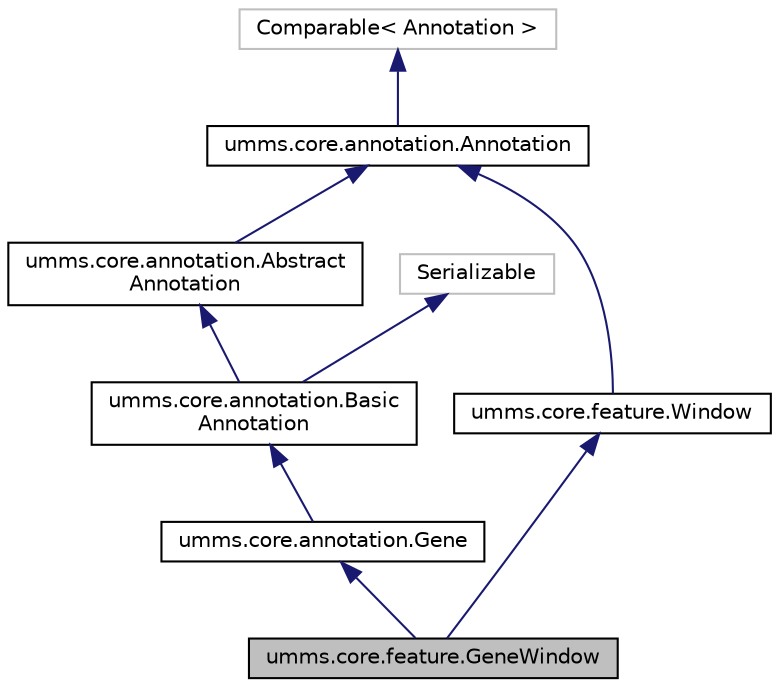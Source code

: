 digraph "umms.core.feature.GeneWindow"
{
  edge [fontname="Helvetica",fontsize="10",labelfontname="Helvetica",labelfontsize="10"];
  node [fontname="Helvetica",fontsize="10",shape=record];
  Node1 [label="umms.core.feature.GeneWindow",height=0.2,width=0.4,color="black", fillcolor="grey75", style="filled" fontcolor="black"];
  Node2 -> Node1 [dir="back",color="midnightblue",fontsize="10",style="solid",fontname="Helvetica"];
  Node2 [label="umms.core.annotation.Gene",height=0.2,width=0.4,color="black", fillcolor="white", style="filled",URL="$classumms_1_1core_1_1annotation_1_1_gene.html"];
  Node3 -> Node2 [dir="back",color="midnightblue",fontsize="10",style="solid",fontname="Helvetica"];
  Node3 [label="umms.core.annotation.Basic\lAnnotation",height=0.2,width=0.4,color="black", fillcolor="white", style="filled",URL="$classumms_1_1core_1_1annotation_1_1_basic_annotation.html"];
  Node4 -> Node3 [dir="back",color="midnightblue",fontsize="10",style="solid",fontname="Helvetica"];
  Node4 [label="umms.core.annotation.Abstract\lAnnotation",height=0.2,width=0.4,color="black", fillcolor="white", style="filled",URL="$classumms_1_1core_1_1annotation_1_1_abstract_annotation.html"];
  Node5 -> Node4 [dir="back",color="midnightblue",fontsize="10",style="solid",fontname="Helvetica"];
  Node5 [label="umms.core.annotation.Annotation",height=0.2,width=0.4,color="black", fillcolor="white", style="filled",URL="$interfaceumms_1_1core_1_1annotation_1_1_annotation.html"];
  Node6 -> Node5 [dir="back",color="midnightblue",fontsize="10",style="solid",fontname="Helvetica"];
  Node6 [label="Comparable\< Annotation \>",height=0.2,width=0.4,color="grey75", fillcolor="white", style="filled"];
  Node7 -> Node3 [dir="back",color="midnightblue",fontsize="10",style="solid",fontname="Helvetica"];
  Node7 [label="Serializable",height=0.2,width=0.4,color="grey75", fillcolor="white", style="filled"];
  Node8 -> Node1 [dir="back",color="midnightblue",fontsize="10",style="solid",fontname="Helvetica"];
  Node8 [label="umms.core.feature.Window",height=0.2,width=0.4,color="black", fillcolor="white", style="filled",URL="$interfaceumms_1_1core_1_1feature_1_1_window.html"];
  Node5 -> Node8 [dir="back",color="midnightblue",fontsize="10",style="solid",fontname="Helvetica"];
}
